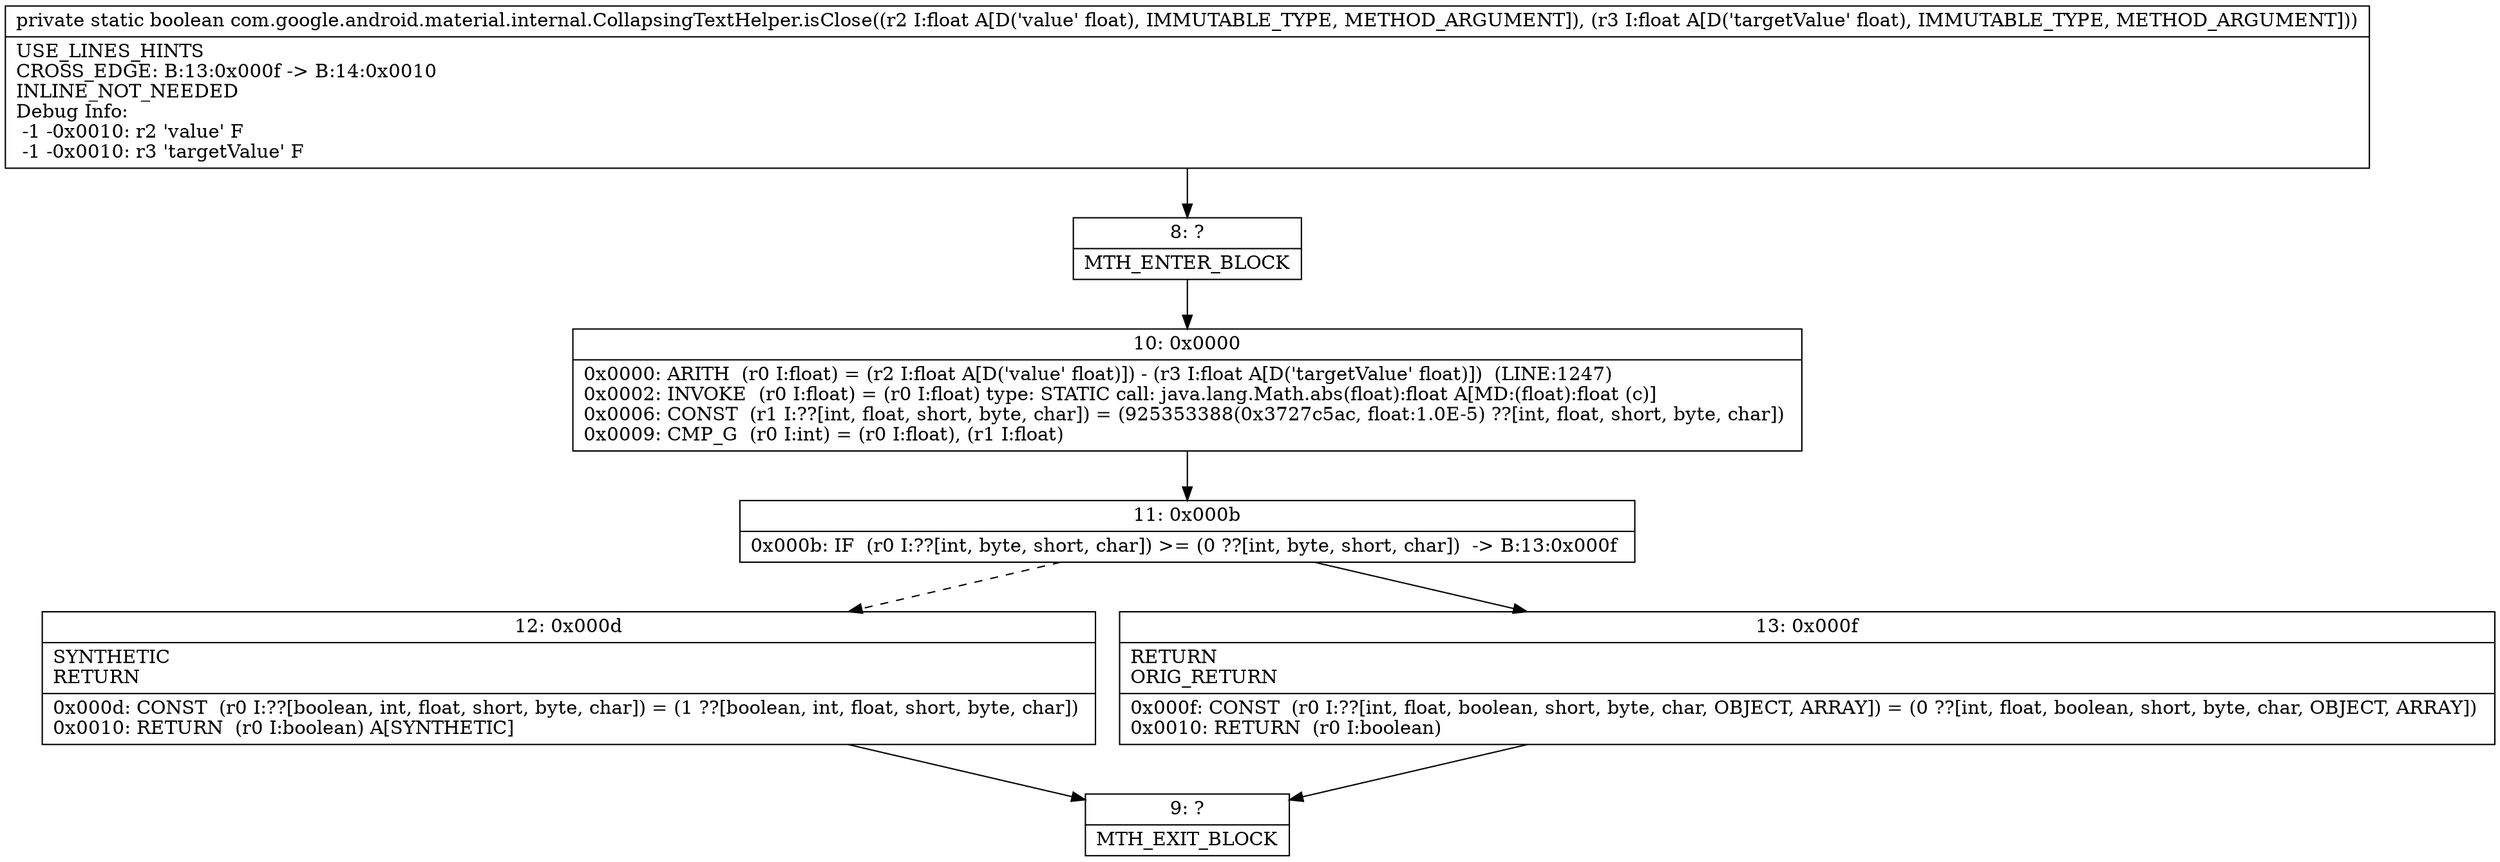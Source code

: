 digraph "CFG forcom.google.android.material.internal.CollapsingTextHelper.isClose(FF)Z" {
Node_8 [shape=record,label="{8\:\ ?|MTH_ENTER_BLOCK\l}"];
Node_10 [shape=record,label="{10\:\ 0x0000|0x0000: ARITH  (r0 I:float) = (r2 I:float A[D('value' float)]) \- (r3 I:float A[D('targetValue' float)])  (LINE:1247)\l0x0002: INVOKE  (r0 I:float) = (r0 I:float) type: STATIC call: java.lang.Math.abs(float):float A[MD:(float):float (c)]\l0x0006: CONST  (r1 I:??[int, float, short, byte, char]) = (925353388(0x3727c5ac, float:1.0E\-5) ??[int, float, short, byte, char]) \l0x0009: CMP_G  (r0 I:int) = (r0 I:float), (r1 I:float) \l}"];
Node_11 [shape=record,label="{11\:\ 0x000b|0x000b: IF  (r0 I:??[int, byte, short, char]) \>= (0 ??[int, byte, short, char])  \-\> B:13:0x000f \l}"];
Node_12 [shape=record,label="{12\:\ 0x000d|SYNTHETIC\lRETURN\l|0x000d: CONST  (r0 I:??[boolean, int, float, short, byte, char]) = (1 ??[boolean, int, float, short, byte, char]) \l0x0010: RETURN  (r0 I:boolean) A[SYNTHETIC]\l}"];
Node_9 [shape=record,label="{9\:\ ?|MTH_EXIT_BLOCK\l}"];
Node_13 [shape=record,label="{13\:\ 0x000f|RETURN\lORIG_RETURN\l|0x000f: CONST  (r0 I:??[int, float, boolean, short, byte, char, OBJECT, ARRAY]) = (0 ??[int, float, boolean, short, byte, char, OBJECT, ARRAY]) \l0x0010: RETURN  (r0 I:boolean) \l}"];
MethodNode[shape=record,label="{private static boolean com.google.android.material.internal.CollapsingTextHelper.isClose((r2 I:float A[D('value' float), IMMUTABLE_TYPE, METHOD_ARGUMENT]), (r3 I:float A[D('targetValue' float), IMMUTABLE_TYPE, METHOD_ARGUMENT]))  | USE_LINES_HINTS\lCROSS_EDGE: B:13:0x000f \-\> B:14:0x0010\lINLINE_NOT_NEEDED\lDebug Info:\l  \-1 \-0x0010: r2 'value' F\l  \-1 \-0x0010: r3 'targetValue' F\l}"];
MethodNode -> Node_8;Node_8 -> Node_10;
Node_10 -> Node_11;
Node_11 -> Node_12[style=dashed];
Node_11 -> Node_13;
Node_12 -> Node_9;
Node_13 -> Node_9;
}

